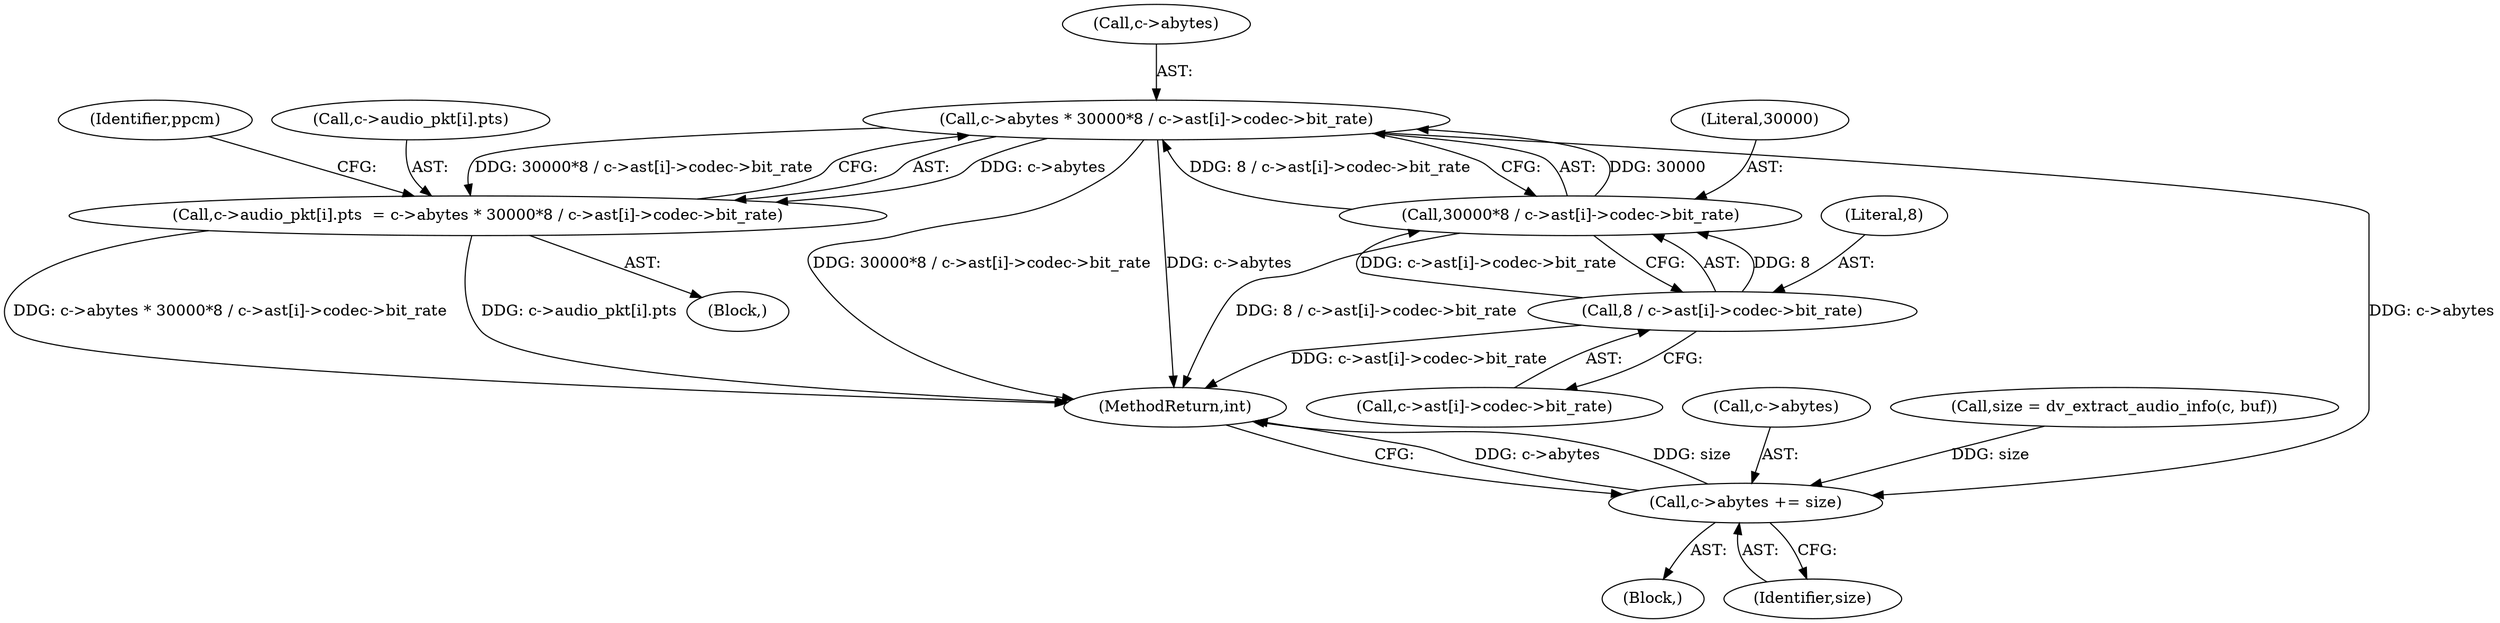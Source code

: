 digraph "0_libav_5a396bb3a66a61a68b80f2369d0249729bf85e04@pointer" {
"1000177" [label="(Call,c->abytes * 30000*8 / c->ast[i]->codec->bit_rate)"];
"1000181" [label="(Call,30000*8 / c->ast[i]->codec->bit_rate)"];
"1000183" [label="(Call,8 / c->ast[i]->codec->bit_rate)"];
"1000169" [label="(Call,c->audio_pkt[i].pts  = c->abytes * 30000*8 / c->ast[i]->codec->bit_rate)"];
"1000252" [label="(Call,c->abytes += size)"];
"1000252" [label="(Call,c->abytes += size)"];
"1000234" [label="(Block,)"];
"1000253" [label="(Call,c->abytes)"];
"1000177" [label="(Call,c->abytes * 30000*8 / c->ast[i]->codec->bit_rate)"];
"1000184" [label="(Literal,8)"];
"1000256" [label="(Identifier,size)"];
"1000159" [label="(Block,)"];
"1000143" [label="(Call,size = dv_extract_audio_info(c, buf))"];
"1000181" [label="(Call,30000*8 / c->ast[i]->codec->bit_rate)"];
"1000257" [label="(MethodReturn,int)"];
"1000183" [label="(Call,8 / c->ast[i]->codec->bit_rate)"];
"1000196" [label="(Identifier,ppcm)"];
"1000169" [label="(Call,c->audio_pkt[i].pts  = c->abytes * 30000*8 / c->ast[i]->codec->bit_rate)"];
"1000178" [label="(Call,c->abytes)"];
"1000182" [label="(Literal,30000)"];
"1000185" [label="(Call,c->ast[i]->codec->bit_rate)"];
"1000170" [label="(Call,c->audio_pkt[i].pts)"];
"1000177" -> "1000169"  [label="AST: "];
"1000177" -> "1000181"  [label="CFG: "];
"1000178" -> "1000177"  [label="AST: "];
"1000181" -> "1000177"  [label="AST: "];
"1000169" -> "1000177"  [label="CFG: "];
"1000177" -> "1000257"  [label="DDG: 30000*8 / c->ast[i]->codec->bit_rate"];
"1000177" -> "1000257"  [label="DDG: c->abytes"];
"1000177" -> "1000169"  [label="DDG: c->abytes"];
"1000177" -> "1000169"  [label="DDG: 30000*8 / c->ast[i]->codec->bit_rate"];
"1000181" -> "1000177"  [label="DDG: 30000"];
"1000181" -> "1000177"  [label="DDG: 8 / c->ast[i]->codec->bit_rate"];
"1000177" -> "1000252"  [label="DDG: c->abytes"];
"1000181" -> "1000183"  [label="CFG: "];
"1000182" -> "1000181"  [label="AST: "];
"1000183" -> "1000181"  [label="AST: "];
"1000181" -> "1000257"  [label="DDG: 8 / c->ast[i]->codec->bit_rate"];
"1000183" -> "1000181"  [label="DDG: 8"];
"1000183" -> "1000181"  [label="DDG: c->ast[i]->codec->bit_rate"];
"1000183" -> "1000185"  [label="CFG: "];
"1000184" -> "1000183"  [label="AST: "];
"1000185" -> "1000183"  [label="AST: "];
"1000183" -> "1000257"  [label="DDG: c->ast[i]->codec->bit_rate"];
"1000169" -> "1000159"  [label="AST: "];
"1000170" -> "1000169"  [label="AST: "];
"1000196" -> "1000169"  [label="CFG: "];
"1000169" -> "1000257"  [label="DDG: c->abytes * 30000*8 / c->ast[i]->codec->bit_rate"];
"1000169" -> "1000257"  [label="DDG: c->audio_pkt[i].pts"];
"1000252" -> "1000234"  [label="AST: "];
"1000252" -> "1000256"  [label="CFG: "];
"1000253" -> "1000252"  [label="AST: "];
"1000256" -> "1000252"  [label="AST: "];
"1000257" -> "1000252"  [label="CFG: "];
"1000252" -> "1000257"  [label="DDG: c->abytes"];
"1000252" -> "1000257"  [label="DDG: size"];
"1000143" -> "1000252"  [label="DDG: size"];
}
